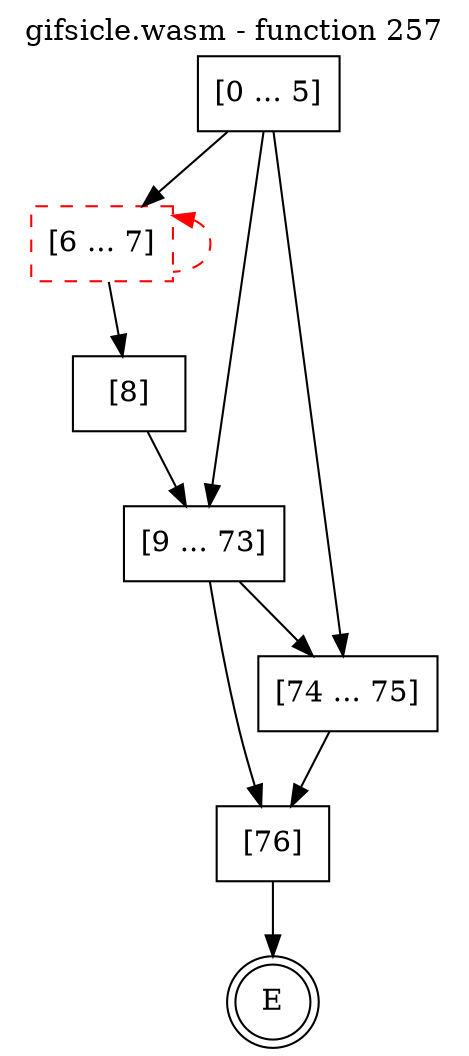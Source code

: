 digraph finite_state_machine {
    label = "gifsicle.wasm - function 257"
    labelloc =  t
    labelfontsize = 16
    labelfontcolor = black
    labelfontname = "Helvetica"
    node [shape = doublecircle]; E ;
    node [shape = box];
    node [shape=box, color=black, style=solid] 0[label="[0 ... 5]"]
    node [shape=box, color=red, style=dashed] 6[label="[6 ... 7]"]
    node [shape=box, color=black, style=solid] 8[label="[8]"]
    node [shape=box, color=black, style=solid] 9[label="[9 ... 73]"]
    node [shape=box, color=black, style=solid] 74[label="[74 ... 75]"]
    node [shape=box, color=black, style=solid] 76[label="[76]"]
    0 -> 6;
    0 -> 9;
    0 -> 74;
    6 -> 8;
    6 -> 6[style="dashed" color="red" dir=back];
    8 -> 9;
    9 -> 74;
    9 -> 76;
    74 -> 76;
    76 -> E;
}
